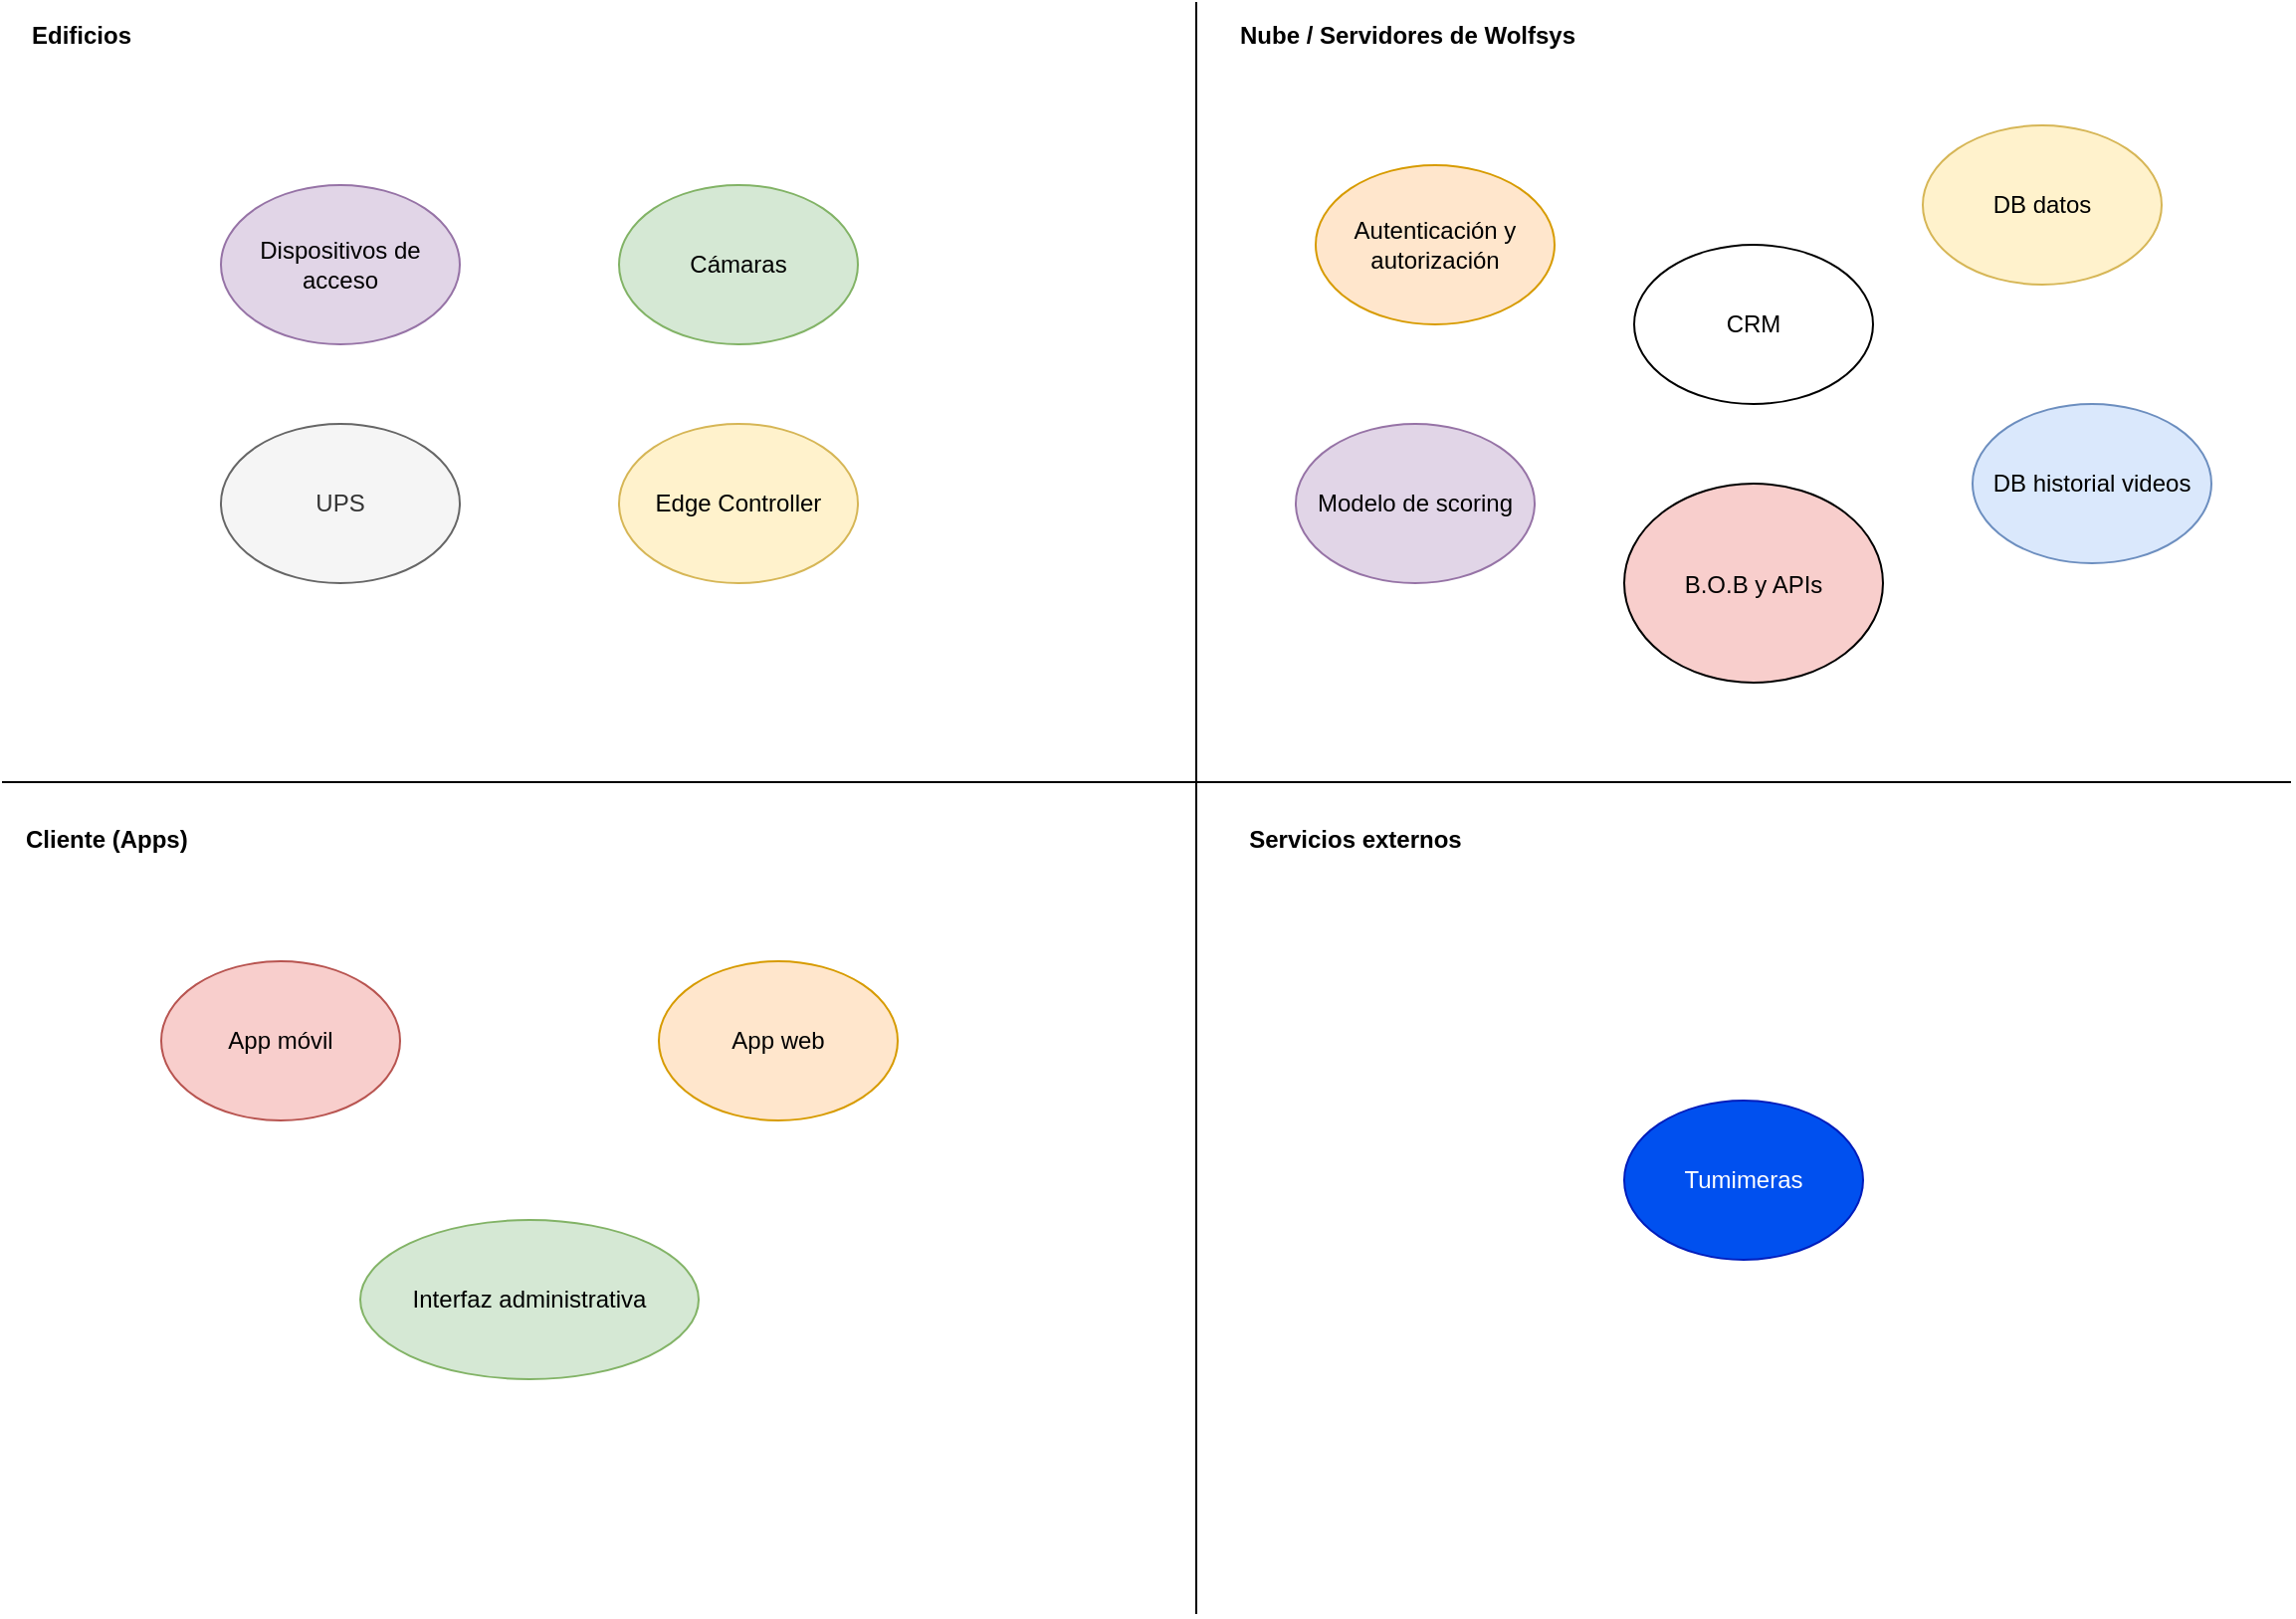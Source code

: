 <mxfile version="27.1.4">
  <diagram name="Mapa de Locación - Arquitectura Física/Virtual" id="drawio-20250607182113">
    <mxGraphModel dx="2687" dy="1107" grid="1" gridSize="10" guides="1" tooltips="1" connect="1" arrows="1" fold="1" page="1" pageScale="1" pageWidth="1169" pageHeight="827" math="0" shadow="0">
      <root>
        <mxCell id="0" />
        <mxCell id="1" parent="0" />
        <mxCell id="M-4KKYoeJXCjmr5bxGrw-14" value="" style="endArrow=none;html=1;rounded=0;" edge="1" parent="1">
          <mxGeometry width="50" height="50" relative="1" as="geometry">
            <mxPoint x="-560" y="818" as="sourcePoint" />
            <mxPoint x="-560" y="8" as="targetPoint" />
          </mxGeometry>
        </mxCell>
        <mxCell id="M-4KKYoeJXCjmr5bxGrw-15" value="" style="endArrow=none;html=1;rounded=0;" edge="1" parent="1">
          <mxGeometry width="50" height="50" relative="1" as="geometry">
            <mxPoint x="-1160" y="400" as="sourcePoint" />
            <mxPoint x="-10" y="400" as="targetPoint" />
            <Array as="points">
              <mxPoint x="-560" y="400" />
            </Array>
          </mxGeometry>
        </mxCell>
        <mxCell id="M-4KKYoeJXCjmr5bxGrw-16" value="Edificios" style="text;html=1;align=center;verticalAlign=middle;whiteSpace=wrap;rounded=0;fontStyle=1" vertex="1" parent="1">
          <mxGeometry x="-1150" y="10" width="60" height="30" as="geometry" />
        </mxCell>
        <mxCell id="M-4KKYoeJXCjmr5bxGrw-17" value="Nube / Servidores de Wolfsys" style="text;html=1;align=left;verticalAlign=middle;whiteSpace=wrap;rounded=0;fontStyle=1" vertex="1" parent="1">
          <mxGeometry x="-540" y="10" width="210" height="30" as="geometry" />
        </mxCell>
        <mxCell id="M-4KKYoeJXCjmr5bxGrw-18" value="Cliente (Apps)" style="text;html=1;align=left;verticalAlign=middle;whiteSpace=wrap;rounded=0;fontStyle=1" vertex="1" parent="1">
          <mxGeometry x="-1150" y="414" width="110" height="30" as="geometry" />
        </mxCell>
        <mxCell id="4" value="B.O.B y APIs" style="shape=ellipse;fillColor=#f8cecc;" parent="1" vertex="1">
          <mxGeometry x="-345" y="250" width="130" height="100" as="geometry" />
        </mxCell>
        <mxCell id="M-4KKYoeJXCjmr5bxGrw-19" value="App móvil" style="ellipse;whiteSpace=wrap;html=1;fillColor=#f8cecc;strokeColor=#b85450;" vertex="1" parent="1">
          <mxGeometry x="-1080" y="490" width="120" height="80" as="geometry" />
        </mxCell>
        <mxCell id="M-4KKYoeJXCjmr5bxGrw-20" value="App web" style="ellipse;whiteSpace=wrap;html=1;fillColor=#ffe6cc;strokeColor=#d79b00;" vertex="1" parent="1">
          <mxGeometry x="-830" y="490" width="120" height="80" as="geometry" />
        </mxCell>
        <mxCell id="M-4KKYoeJXCjmr5bxGrw-21" value="Interfaz administrativa" style="ellipse;whiteSpace=wrap;html=1;fillColor=#d5e8d4;strokeColor=#82b366;" vertex="1" parent="1">
          <mxGeometry x="-980" y="620" width="170" height="80" as="geometry" />
        </mxCell>
        <mxCell id="M-4KKYoeJXCjmr5bxGrw-22" value="Dispositivos de acceso" style="ellipse;whiteSpace=wrap;html=1;fillColor=#e1d5e7;strokeColor=#9673a6;" vertex="1" parent="1">
          <mxGeometry x="-1050" y="100" width="120" height="80" as="geometry" />
        </mxCell>
        <mxCell id="M-4KKYoeJXCjmr5bxGrw-23" value="Cámaras" style="ellipse;whiteSpace=wrap;html=1;fillColor=#d5e8d4;strokeColor=#82b366;" vertex="1" parent="1">
          <mxGeometry x="-850" y="100" width="120" height="80" as="geometry" />
        </mxCell>
        <mxCell id="M-4KKYoeJXCjmr5bxGrw-24" value="UPS" style="ellipse;whiteSpace=wrap;html=1;fillColor=#f5f5f5;fontColor=#333333;strokeColor=#666666;" vertex="1" parent="1">
          <mxGeometry x="-1050" y="220" width="120" height="80" as="geometry" />
        </mxCell>
        <mxCell id="M-4KKYoeJXCjmr5bxGrw-25" value="Edge Controller" style="ellipse;whiteSpace=wrap;html=1;fillColor=#fff2cc;strokeColor=#d6b656;" vertex="1" parent="1">
          <mxGeometry x="-850" y="220" width="120" height="80" as="geometry" />
        </mxCell>
        <mxCell id="M-4KKYoeJXCjmr5bxGrw-26" value="Modelo de scoring" style="ellipse;whiteSpace=wrap;html=1;fillColor=#e1d5e7;strokeColor=#9673a6;" vertex="1" parent="1">
          <mxGeometry x="-510" y="220" width="120" height="80" as="geometry" />
        </mxCell>
        <mxCell id="M-4KKYoeJXCjmr5bxGrw-27" value="DB datos" style="ellipse;whiteSpace=wrap;html=1;fillColor=#fff2cc;strokeColor=#d6b656;" vertex="1" parent="1">
          <mxGeometry x="-195" y="70" width="120" height="80" as="geometry" />
        </mxCell>
        <mxCell id="M-4KKYoeJXCjmr5bxGrw-28" value="CRM" style="ellipse;whiteSpace=wrap;html=1;" vertex="1" parent="1">
          <mxGeometry x="-340" y="130" width="120" height="80" as="geometry" />
        </mxCell>
        <mxCell id="M-4KKYoeJXCjmr5bxGrw-29" value="Autenticación y autorización" style="ellipse;whiteSpace=wrap;html=1;fillColor=#ffe6cc;strokeColor=#d79b00;" vertex="1" parent="1">
          <mxGeometry x="-500" y="90" width="120" height="80" as="geometry" />
        </mxCell>
        <mxCell id="M-4KKYoeJXCjmr5bxGrw-30" value="DB historial videos" style="ellipse;whiteSpace=wrap;html=1;fillColor=#dae8fc;strokeColor=#6c8ebf;" vertex="1" parent="1">
          <mxGeometry x="-170" y="210" width="120" height="80" as="geometry" />
        </mxCell>
        <mxCell id="M-4KKYoeJXCjmr5bxGrw-31" value="Servicios externos" style="text;html=1;align=center;verticalAlign=middle;whiteSpace=wrap;rounded=0;fontStyle=1" vertex="1" parent="1">
          <mxGeometry x="-540" y="414" width="120" height="30" as="geometry" />
        </mxCell>
        <mxCell id="M-4KKYoeJXCjmr5bxGrw-32" value="Tumimeras" style="ellipse;whiteSpace=wrap;html=1;fillColor=#0050ef;fontColor=#ffffff;strokeColor=#001DBC;" vertex="1" parent="1">
          <mxGeometry x="-345" y="560" width="120" height="80" as="geometry" />
        </mxCell>
      </root>
    </mxGraphModel>
  </diagram>
</mxfile>
